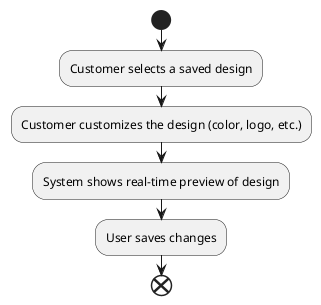 @startuml CustomizeDesign
|Customize Design|
start
:Customer selects a saved design;
:Customer customizes the design (color, logo, etc.);
:System shows real-time preview of design;
:User saves changes;
end
@enduml
